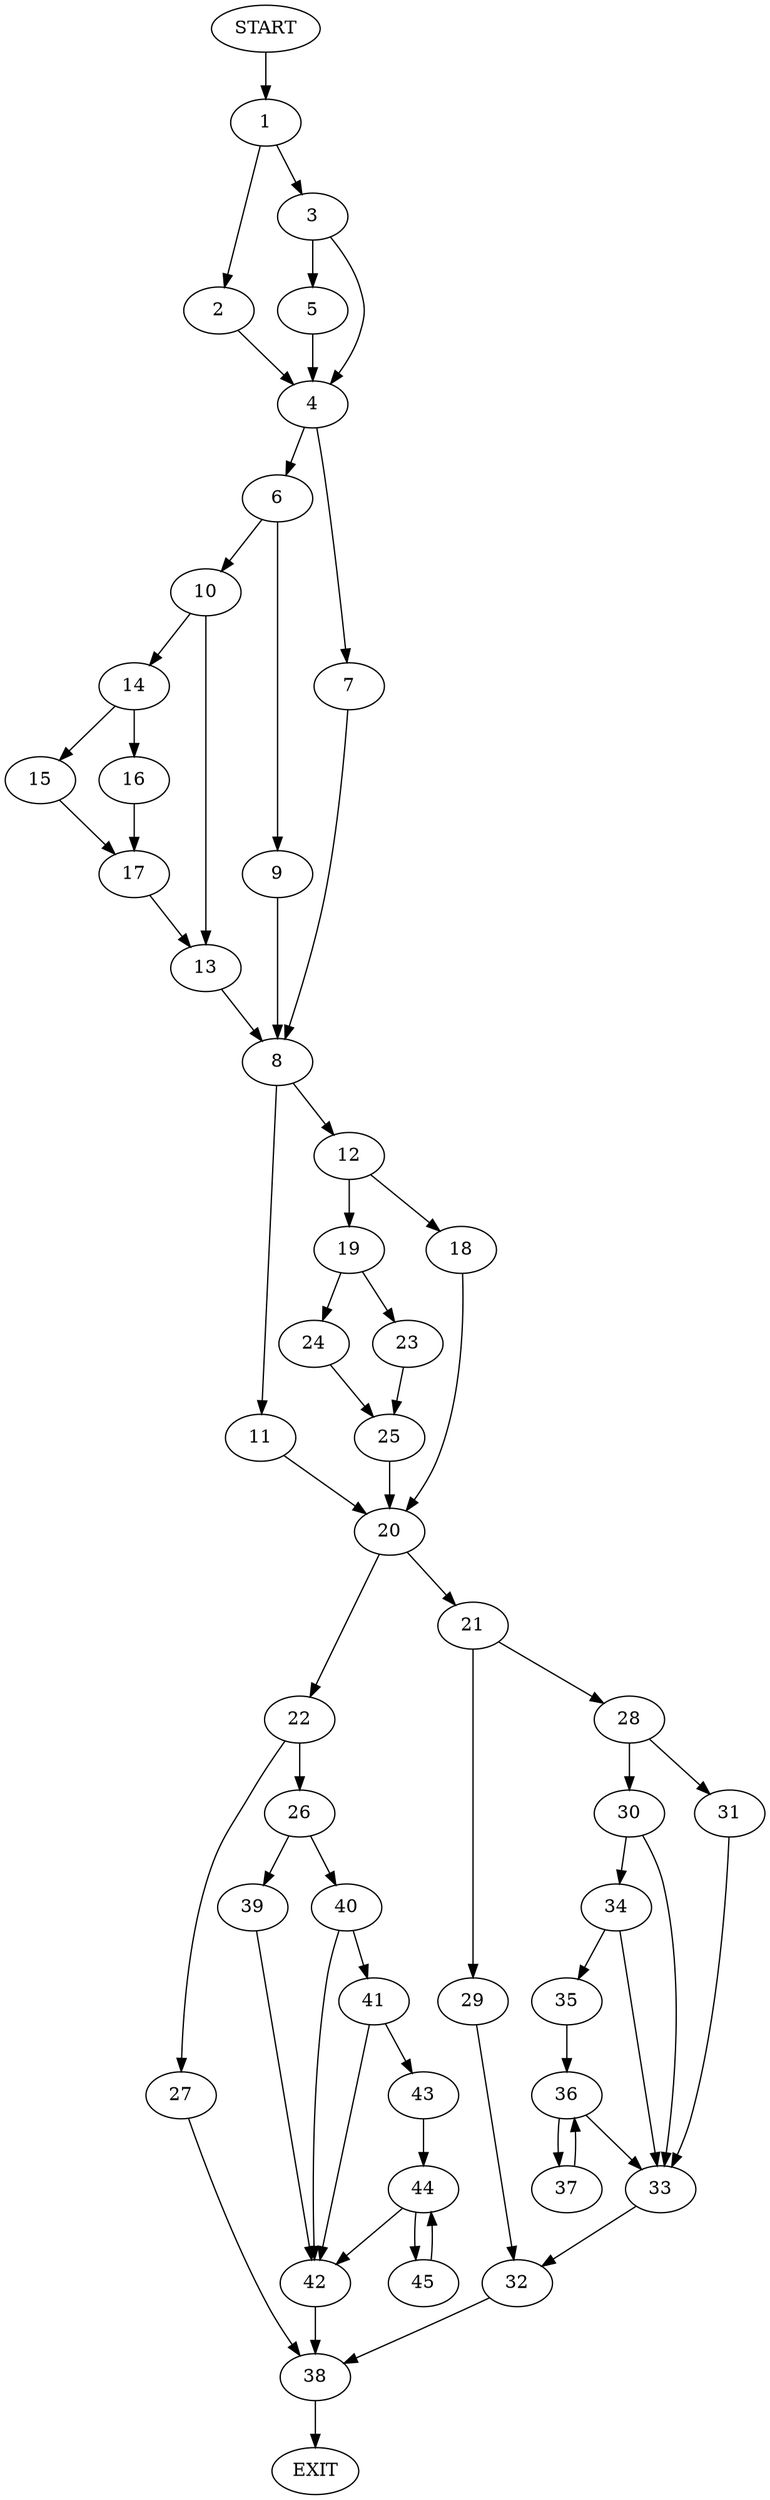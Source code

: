 digraph {
0 [label="START"]
46 [label="EXIT"]
0 -> 1
1 -> 2
1 -> 3
2 -> 4
3 -> 4
3 -> 5
4 -> 6
4 -> 7
5 -> 4
7 -> 8
6 -> 9
6 -> 10
8 -> 11
8 -> 12
9 -> 8
10 -> 13
10 -> 14
13 -> 8
14 -> 15
14 -> 16
16 -> 17
15 -> 17
17 -> 13
12 -> 18
12 -> 19
11 -> 20
20 -> 21
20 -> 22
18 -> 20
19 -> 23
19 -> 24
23 -> 25
24 -> 25
25 -> 20
22 -> 26
22 -> 27
21 -> 28
21 -> 29
28 -> 30
28 -> 31
29 -> 32
30 -> 33
30 -> 34
31 -> 33
33 -> 32
34 -> 33
34 -> 35
35 -> 36
36 -> 33
36 -> 37
37 -> 36
32 -> 38
38 -> 46
26 -> 39
26 -> 40
27 -> 38
40 -> 41
40 -> 42
39 -> 42
42 -> 38
41 -> 42
41 -> 43
43 -> 44
44 -> 42
44 -> 45
45 -> 44
}
